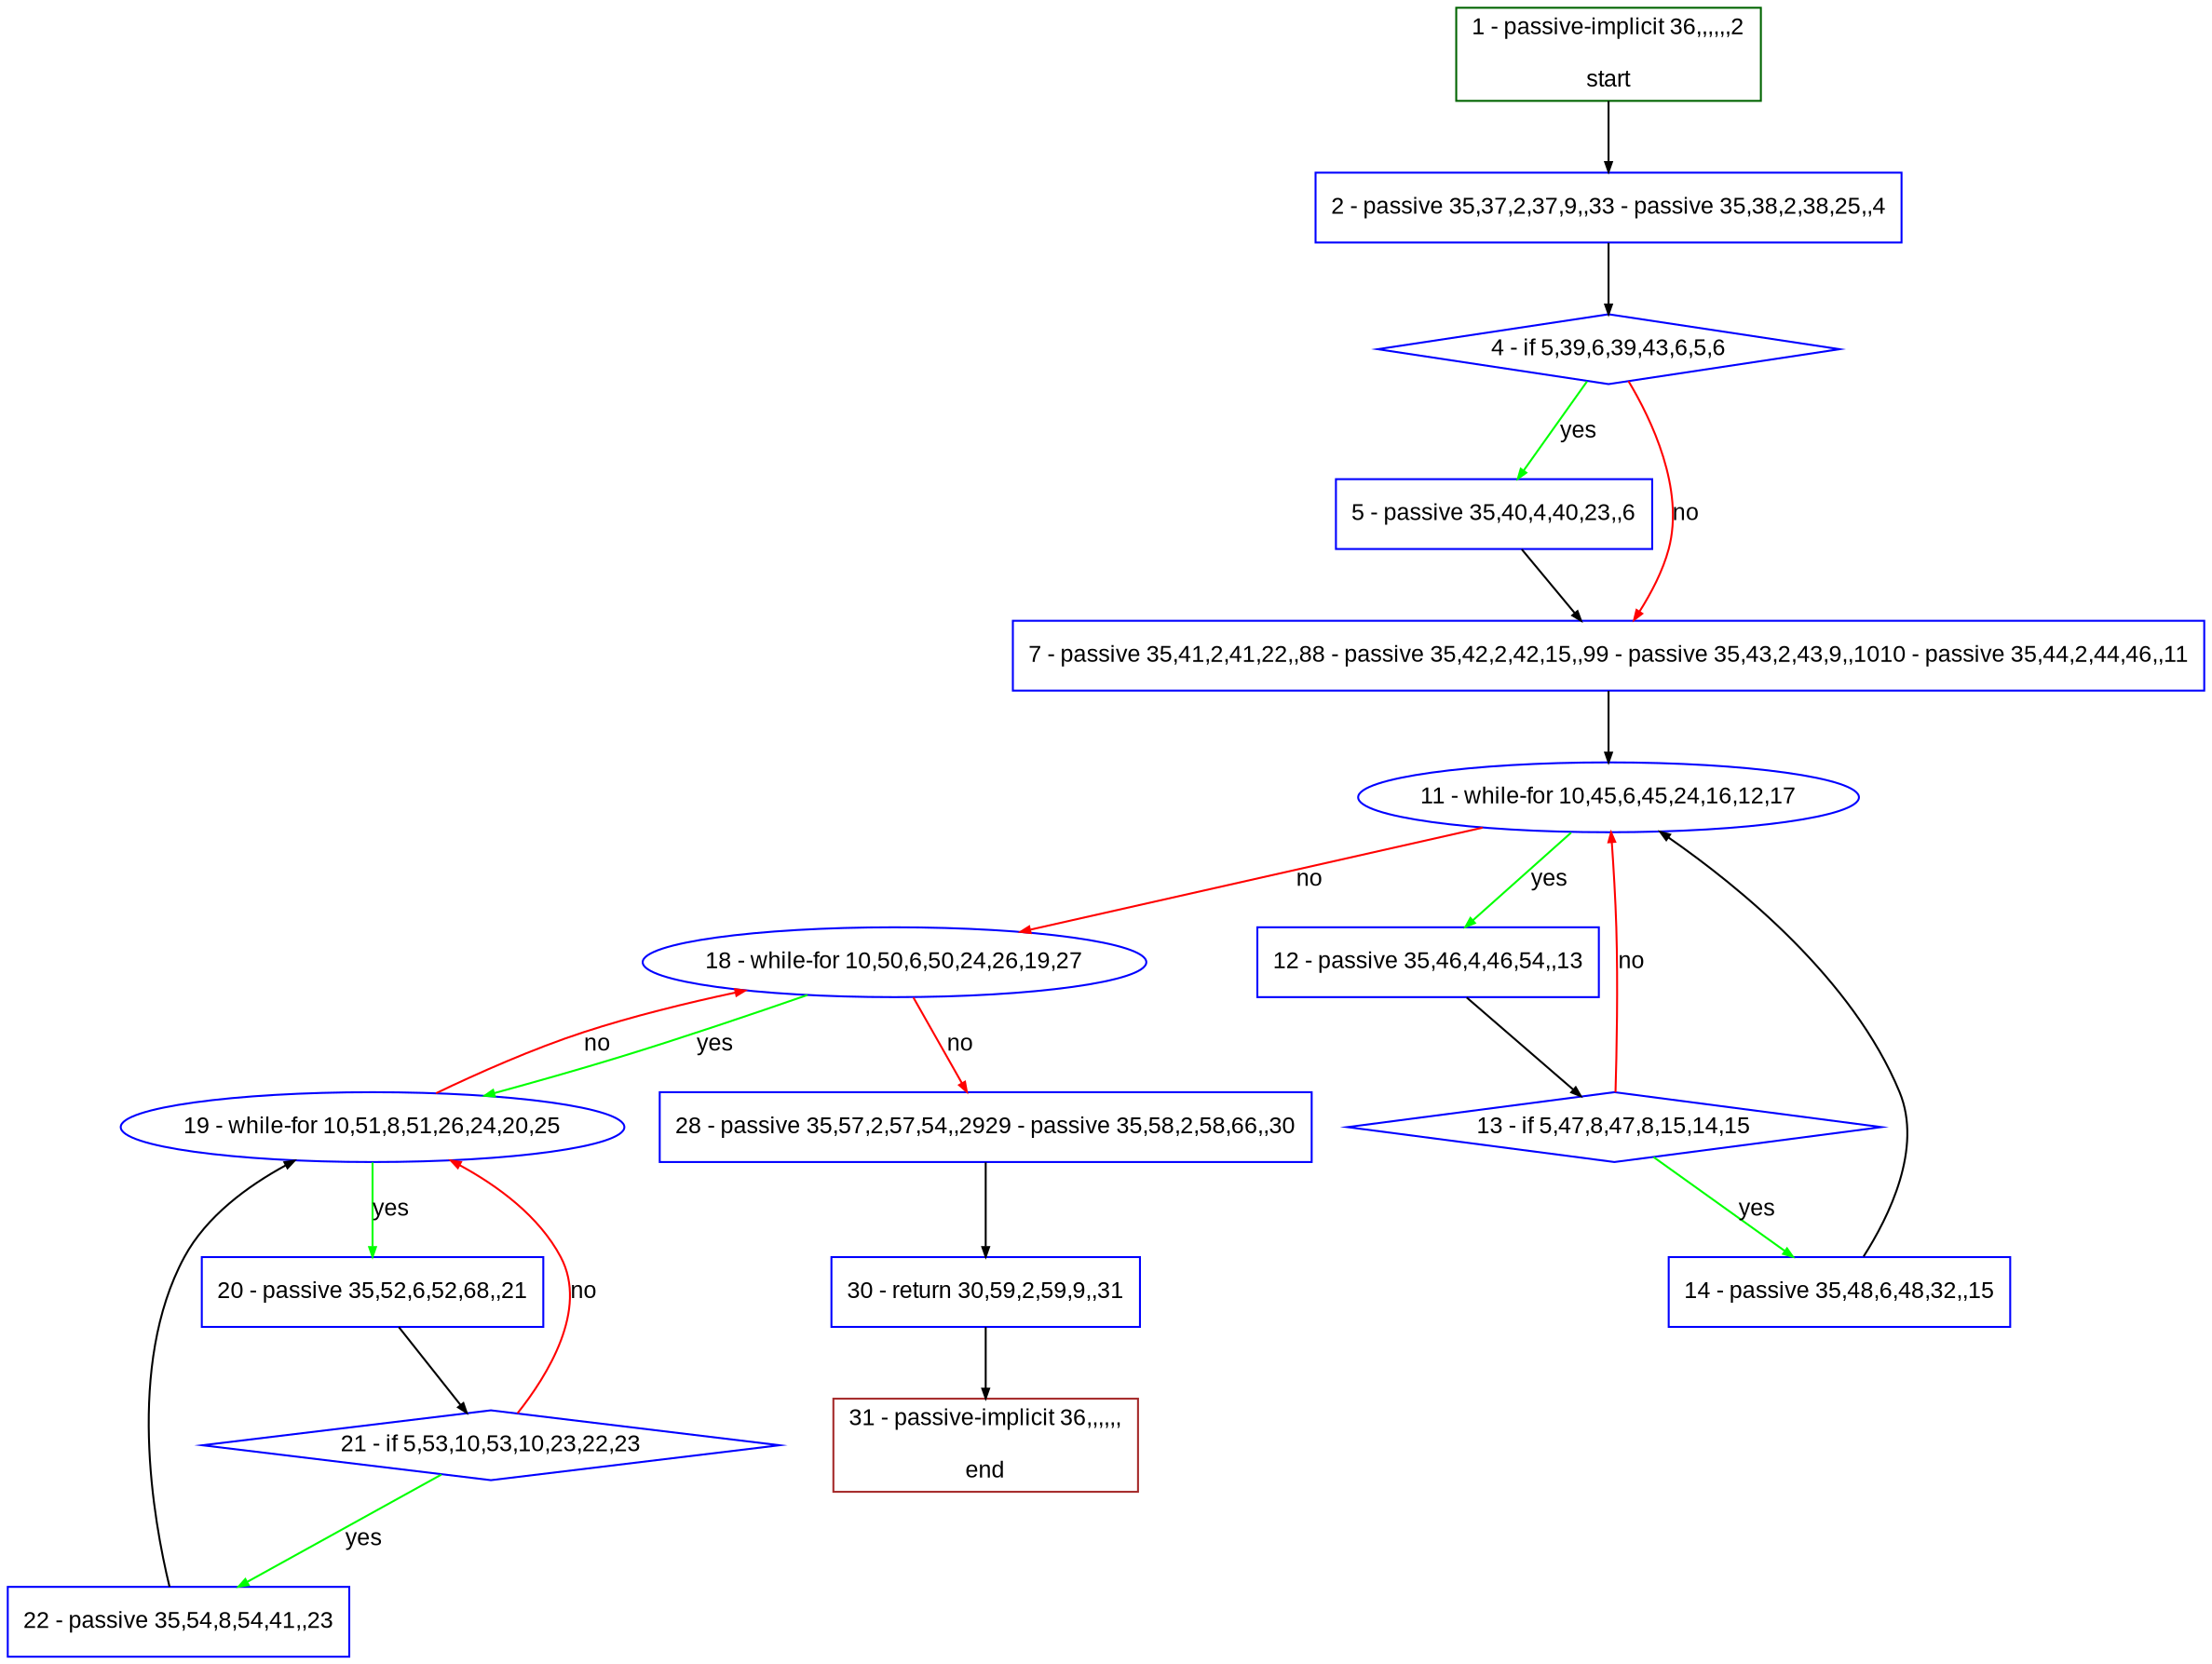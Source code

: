 digraph "" {
  graph [pack="true", label="", fontsize="12", packmode="clust", fontname="Arial", fillcolor="#FFFFCC", bgcolor="white", style="rounded,filled", compound="true"];
  node [node_initialized="no", label="", color="grey", fontsize="12", fillcolor="white", fontname="Arial", style="filled", shape="rectangle", compound="true", fixedsize="false"];
  edge [fontcolor="black", arrowhead="normal", arrowtail="none", arrowsize="0.5", ltail="", label="", color="black", fontsize="12", lhead="", fontname="Arial", dir="forward", compound="true"];
  __N1 [label="2 - passive 35,37,2,37,9,,33 - passive 35,38,2,38,25,,4", color="#0000ff", fillcolor="#ffffff", style="filled", shape="box"];
  __N2 [label="1 - passive-implicit 36,,,,,,2\n\nstart", color="#006400", fillcolor="#ffffff", style="filled", shape="box"];
  __N3 [label="4 - if 5,39,6,39,43,6,5,6", color="#0000ff", fillcolor="#ffffff", style="filled", shape="diamond"];
  __N4 [label="5 - passive 35,40,4,40,23,,6", color="#0000ff", fillcolor="#ffffff", style="filled", shape="box"];
  __N5 [label="7 - passive 35,41,2,41,22,,88 - passive 35,42,2,42,15,,99 - passive 35,43,2,43,9,,1010 - passive 35,44,2,44,46,,11", color="#0000ff", fillcolor="#ffffff", style="filled", shape="box"];
  __N6 [label="11 - while-for 10,45,6,45,24,16,12,17", color="#0000ff", fillcolor="#ffffff", style="filled", shape="oval"];
  __N7 [label="12 - passive 35,46,4,46,54,,13", color="#0000ff", fillcolor="#ffffff", style="filled", shape="box"];
  __N8 [label="18 - while-for 10,50,6,50,24,26,19,27", color="#0000ff", fillcolor="#ffffff", style="filled", shape="oval"];
  __N9 [label="13 - if 5,47,8,47,8,15,14,15", color="#0000ff", fillcolor="#ffffff", style="filled", shape="diamond"];
  __N10 [label="14 - passive 35,48,6,48,32,,15", color="#0000ff", fillcolor="#ffffff", style="filled", shape="box"];
  __N11 [label="19 - while-for 10,51,8,51,26,24,20,25", color="#0000ff", fillcolor="#ffffff", style="filled", shape="oval"];
  __N12 [label="28 - passive 35,57,2,57,54,,2929 - passive 35,58,2,58,66,,30", color="#0000ff", fillcolor="#ffffff", style="filled", shape="box"];
  __N13 [label="20 - passive 35,52,6,52,68,,21", color="#0000ff", fillcolor="#ffffff", style="filled", shape="box"];
  __N14 [label="21 - if 5,53,10,53,10,23,22,23", color="#0000ff", fillcolor="#ffffff", style="filled", shape="diamond"];
  __N15 [label="22 - passive 35,54,8,54,41,,23", color="#0000ff", fillcolor="#ffffff", style="filled", shape="box"];
  __N16 [label="30 - return 30,59,2,59,9,,31", color="#0000ff", fillcolor="#ffffff", style="filled", shape="box"];
  __N17 [label="31 - passive-implicit 36,,,,,,\n\nend", color="#a52a2a", fillcolor="#ffffff", style="filled", shape="box"];
  __N2 -> __N1 [arrowhead="normal", arrowtail="none", color="#000000", label="", dir="forward"];
  __N1 -> __N3 [arrowhead="normal", arrowtail="none", color="#000000", label="", dir="forward"];
  __N3 -> __N4 [arrowhead="normal", arrowtail="none", color="#00ff00", label="yes", dir="forward"];
  __N3 -> __N5 [arrowhead="normal", arrowtail="none", color="#ff0000", label="no", dir="forward"];
  __N4 -> __N5 [arrowhead="normal", arrowtail="none", color="#000000", label="", dir="forward"];
  __N5 -> __N6 [arrowhead="normal", arrowtail="none", color="#000000", label="", dir="forward"];
  __N6 -> __N7 [arrowhead="normal", arrowtail="none", color="#00ff00", label="yes", dir="forward"];
  __N6 -> __N8 [arrowhead="normal", arrowtail="none", color="#ff0000", label="no", dir="forward"];
  __N7 -> __N9 [arrowhead="normal", arrowtail="none", color="#000000", label="", dir="forward"];
  __N9 -> __N6 [arrowhead="normal", arrowtail="none", color="#ff0000", label="no", dir="forward"];
  __N9 -> __N10 [arrowhead="normal", arrowtail="none", color="#00ff00", label="yes", dir="forward"];
  __N10 -> __N6 [arrowhead="normal", arrowtail="none", color="#000000", label="", dir="forward"];
  __N8 -> __N11 [arrowhead="normal", arrowtail="none", color="#00ff00", label="yes", dir="forward"];
  __N11 -> __N8 [arrowhead="normal", arrowtail="none", color="#ff0000", label="no", dir="forward"];
  __N8 -> __N12 [arrowhead="normal", arrowtail="none", color="#ff0000", label="no", dir="forward"];
  __N11 -> __N13 [arrowhead="normal", arrowtail="none", color="#00ff00", label="yes", dir="forward"];
  __N13 -> __N14 [arrowhead="normal", arrowtail="none", color="#000000", label="", dir="forward"];
  __N14 -> __N11 [arrowhead="normal", arrowtail="none", color="#ff0000", label="no", dir="forward"];
  __N14 -> __N15 [arrowhead="normal", arrowtail="none", color="#00ff00", label="yes", dir="forward"];
  __N15 -> __N11 [arrowhead="normal", arrowtail="none", color="#000000", label="", dir="forward"];
  __N12 -> __N16 [arrowhead="normal", arrowtail="none", color="#000000", label="", dir="forward"];
  __N16 -> __N17 [arrowhead="normal", arrowtail="none", color="#000000", label="", dir="forward"];
}
